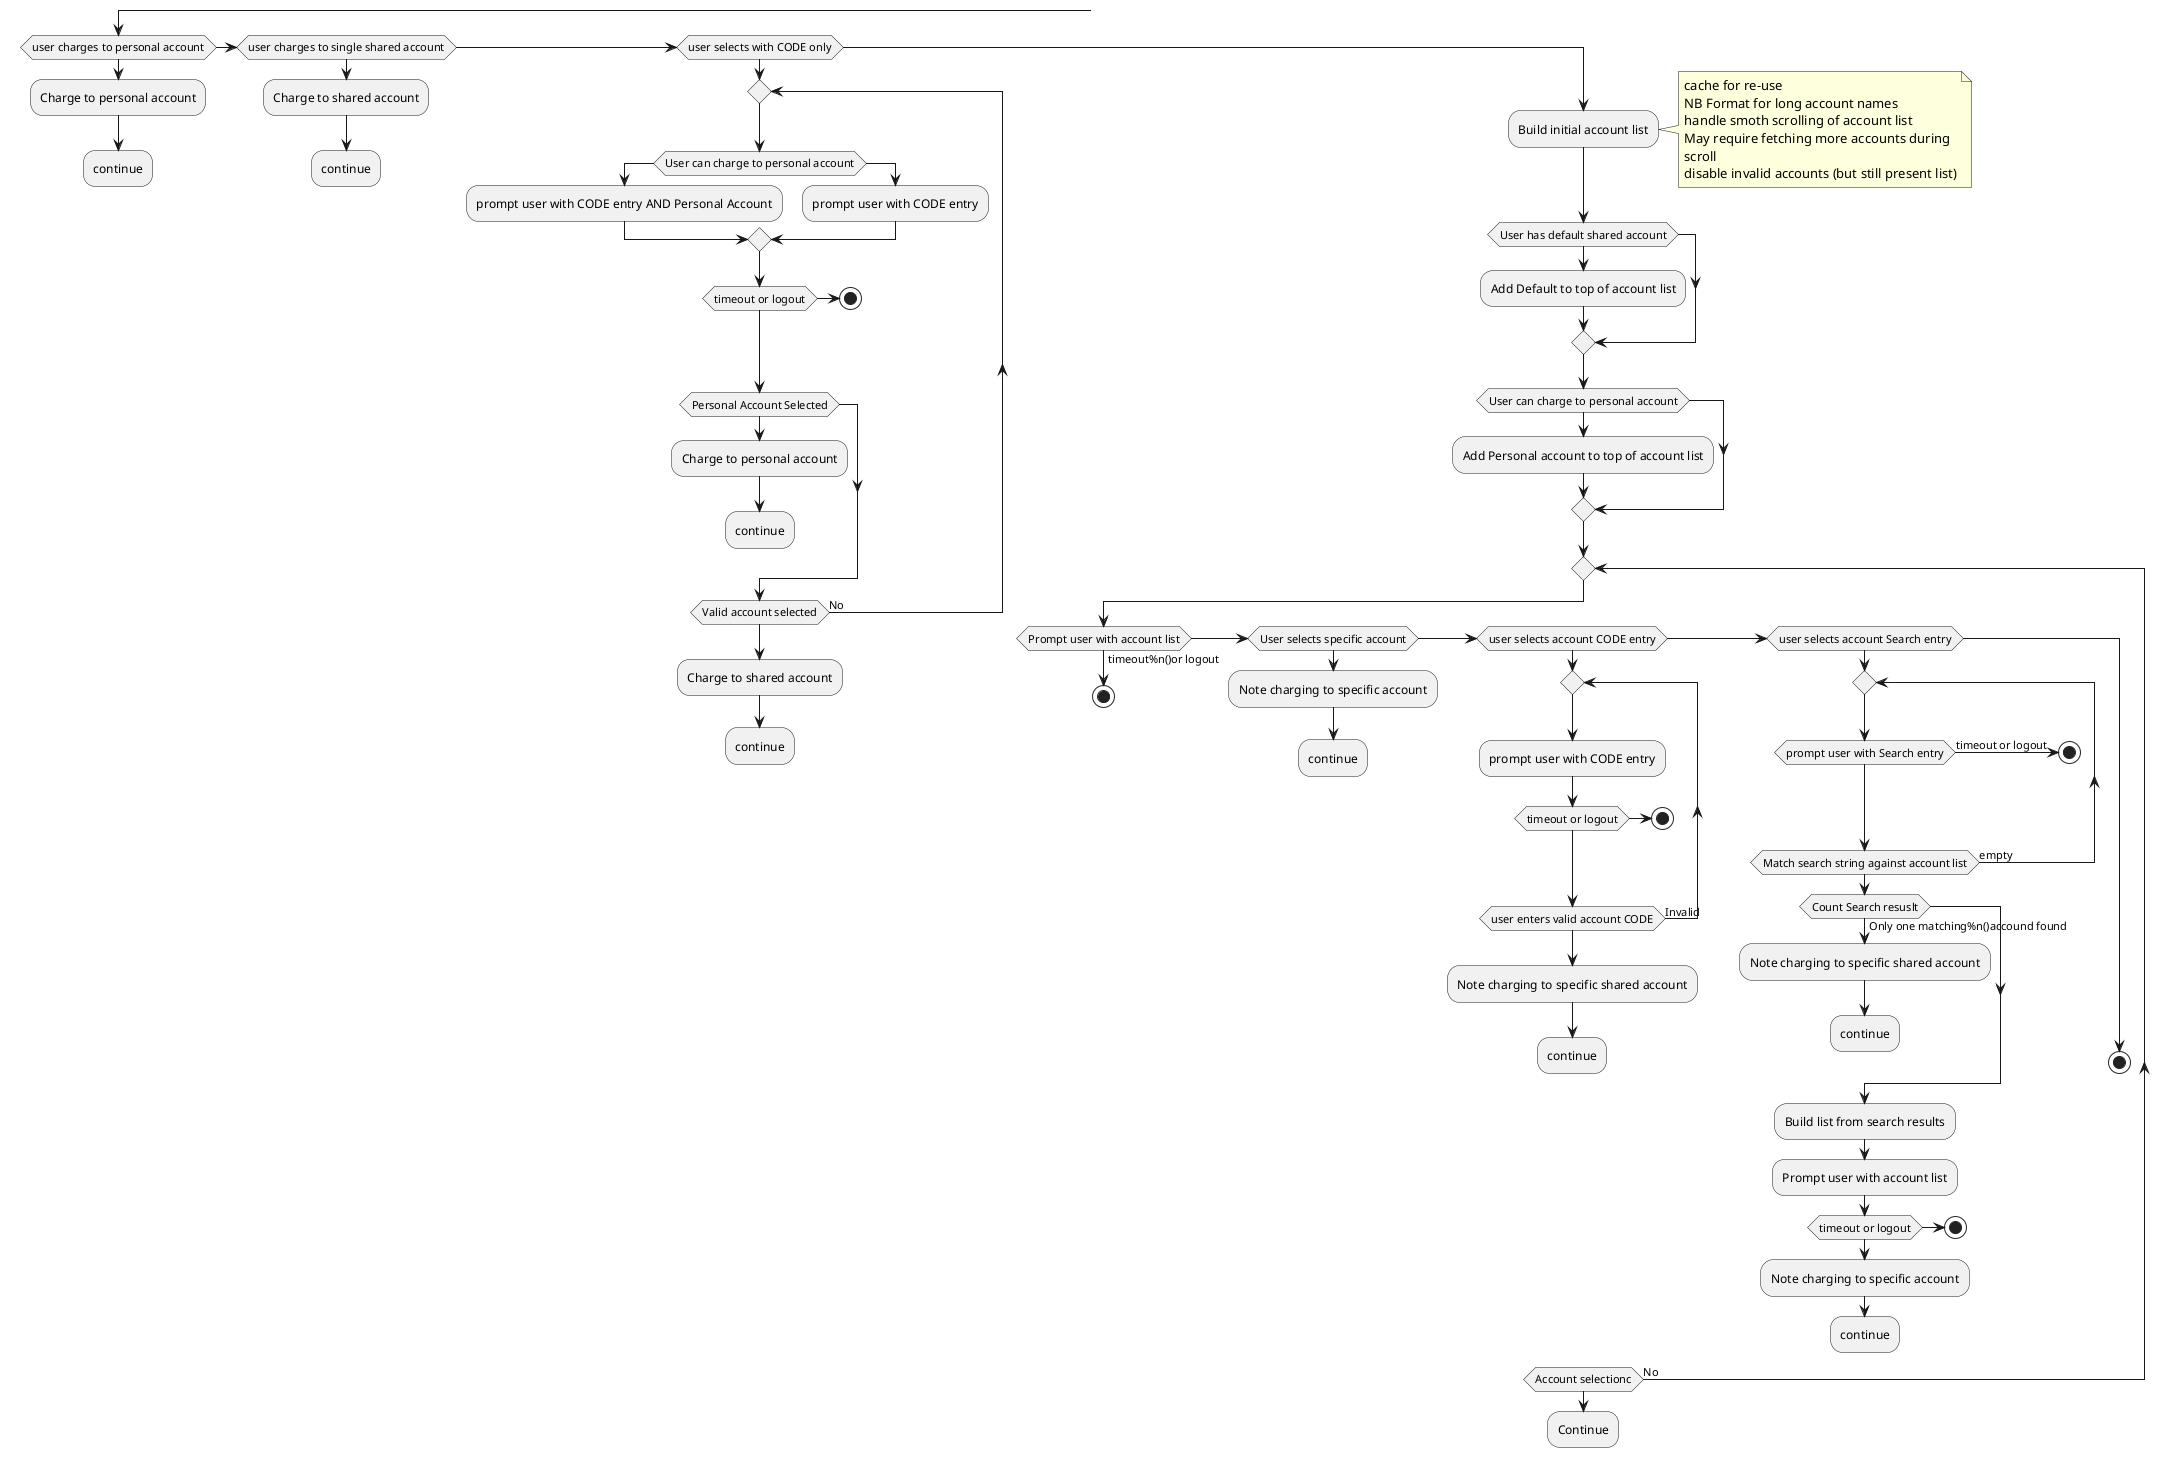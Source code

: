 {
  "sha1": "9pjzfxz1szm3g6lk6fs1lp6huapzmoi",
  "insertion": {
    "when": "2024-05-30T20:48:21.742Z",
    "user": "plantuml@gmail.com"
  }
}
@startuml

if (user charges to personal account) then
  :Charge to personal account;
  :continue;
  detach
elseif (user charges to single shared account)
  :Charge to shared account;
  :continue;
  detach
elseif (user selects with CODE only) then
  repeat
    if (User can charge to personal account) then
      :prompt user with CODE entry AND Personal Account;
    else
      :prompt user with CODE entry;
    endif
    if (timeout or logout) then
      stop
    endif
    if (Personal Account Selected) then
      :Charge to personal account;
      :continue;
      detach
    endif
  repeat while (Valid account selected) is (No)
  :Charge to shared account;
  :continue;
  detach
else
  :Build initial account list;
  note right
    cache for re-use
    NB Format for long account names
    handle smoth scrolling of account list
    May require fetching more accounts during
    scroll
    disable invalid accounts (but still present list)
  endnote
  if (User has default shared account) then
    :Add Default to top of account list;
  endif
  if (User can charge to personal account) then
    :Add Personal account to top of account list;
  endif
  repeat
    if (Prompt user with account list) then (timeout%n()or logout)
      stop
    elseif (User selects specific account) then
      :Note charging to specific account;
      :continue;
      detach
    elseif (user selects account CODE entry) then
      repeat
        :prompt user with CODE entry;
        if (timeout or logout) then
          stop
        endif
      repeat while (user enters valid account CODE) is (Invalid)
      :Note charging to specific shared account;
      :continue;
      detach
    elseif (user selects account Search entry) then
      repeat
        if (prompt user with Search entry) then (timeout or logout)
          stop
        endif
      repeat while (Match search string against account list) is (empty)
      if (Count Search resuslt) then  (Only one matching%n()accound found)
        :Note charging to specific shared account;
        :continue;
        detach
      endif
      :Build list from search results;
      :Prompt user with account list;
      if (timeout or logout) then
        stop
      endif
      :Note charging to specific account;
      :continue;
      detach
    else
      stop
    endif
  repeat while (Account selectionc) is (No)
  :Continue;
  detach
endif

@enduml

